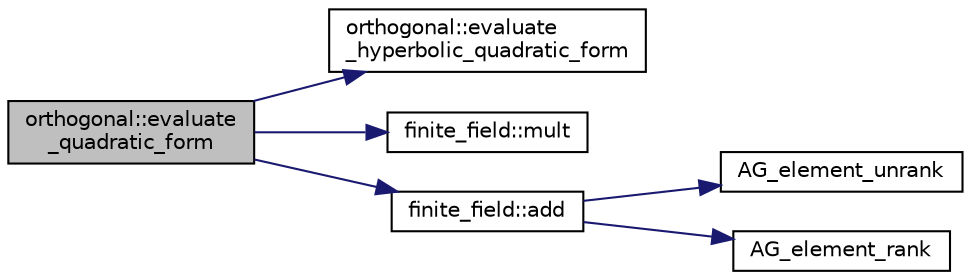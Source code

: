 digraph "orthogonal::evaluate_quadratic_form"
{
  edge [fontname="Helvetica",fontsize="10",labelfontname="Helvetica",labelfontsize="10"];
  node [fontname="Helvetica",fontsize="10",shape=record];
  rankdir="LR";
  Node4596 [label="orthogonal::evaluate\l_quadratic_form",height=0.2,width=0.4,color="black", fillcolor="grey75", style="filled", fontcolor="black"];
  Node4596 -> Node4597 [color="midnightblue",fontsize="10",style="solid",fontname="Helvetica"];
  Node4597 [label="orthogonal::evaluate\l_hyperbolic_quadratic_form",height=0.2,width=0.4,color="black", fillcolor="white", style="filled",URL="$d7/daa/classorthogonal.html#a4c5c5908326e2f17d3addecbe2ba9d18"];
  Node4596 -> Node4598 [color="midnightblue",fontsize="10",style="solid",fontname="Helvetica"];
  Node4598 [label="finite_field::mult",height=0.2,width=0.4,color="black", fillcolor="white", style="filled",URL="$df/d5a/classfinite__field.html#a24fb5917aa6d4d656fd855b7f44a13b0"];
  Node4596 -> Node4599 [color="midnightblue",fontsize="10",style="solid",fontname="Helvetica"];
  Node4599 [label="finite_field::add",height=0.2,width=0.4,color="black", fillcolor="white", style="filled",URL="$df/d5a/classfinite__field.html#a8f12328a27500f3c7be0c849ebbc9d14"];
  Node4599 -> Node4600 [color="midnightblue",fontsize="10",style="solid",fontname="Helvetica"];
  Node4600 [label="AG_element_unrank",height=0.2,width=0.4,color="black", fillcolor="white", style="filled",URL="$d4/d67/geometry_8h.html#a4a33b86c87b2879b97cfa1327abe2885"];
  Node4599 -> Node4601 [color="midnightblue",fontsize="10",style="solid",fontname="Helvetica"];
  Node4601 [label="AG_element_rank",height=0.2,width=0.4,color="black", fillcolor="white", style="filled",URL="$d4/d67/geometry_8h.html#ab2ac908d07dd8038fd996e26bdc75c17"];
}
